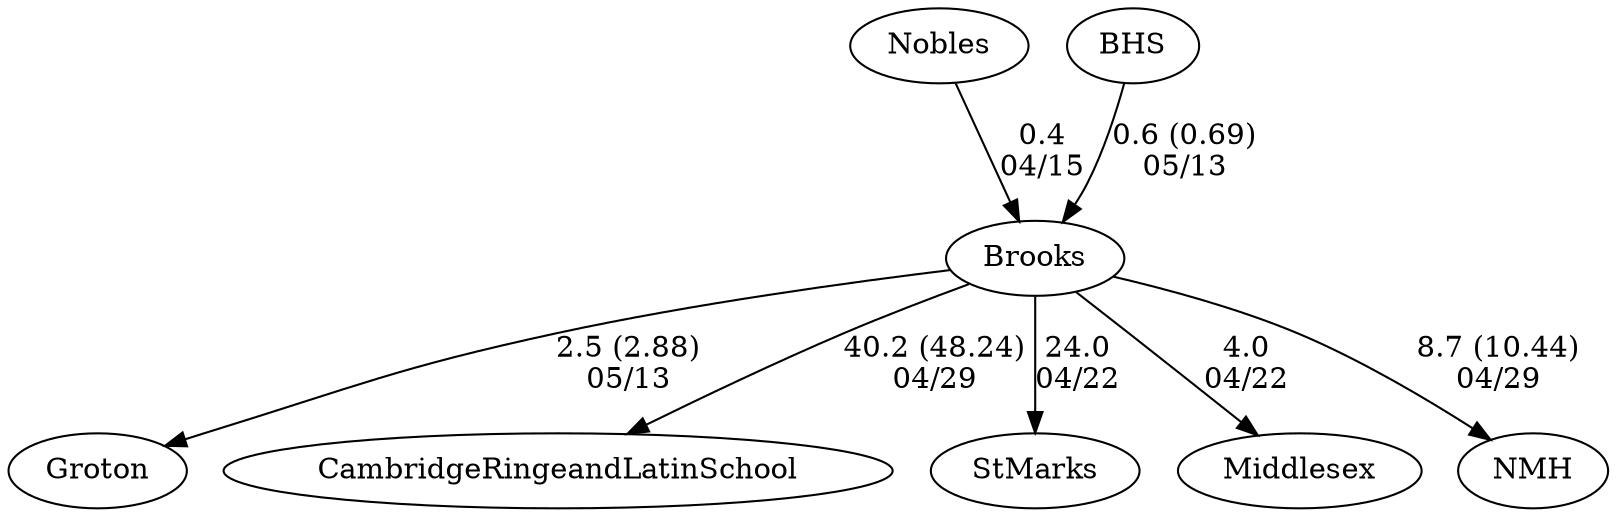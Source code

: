 digraph boys1foursBrooks {Groton [URL="boys1foursBrooksGroton.html"];CambridgeRingeandLatinSchool [URL="boys1foursBrooksCambridgeRingeandLatinSchool.html"];StMarks [URL="boys1foursBrooksStMarks.html"];Nobles [URL="boys1foursBrooksNobles.html"];Brooks [URL="boys1foursBrooksBrooks.html"];Middlesex [URL="boys1foursBrooksMiddlesex.html"];BHS [URL="boys1foursBrooksBHS.html"];NMH [URL="boys1foursBrooksNMH.html"];Brooks -> Middlesex[label="4.0
04/22", weight="96", tooltip="NEIRA Boys & Girls Fours,St. Marks vs. Brooks and Middlesex			
Distance: 1500m Conditions: A perfect day at Lake Quinsigamund, just gray enough for no pleasure boats and a tailwind that picked up a bit over the course of the racing period. Comments: Race order was G1-B4-G4-B3-G3-B2-G2-B1. Most races started a length over the line except for G2. Thank you to Brooks and Middlesex for coming to Worcester for some great racing.
None", URL="http://www.row2k.com/results/resultspage.cfm?UID=36741E74C58C544410744419A91809EC&cat=5", random="random"]; 
Brooks -> StMarks[label="24.0
04/22", weight="76", tooltip="NEIRA Boys & Girls Fours,St. Marks vs. Brooks and Middlesex			
Distance: 1500m Conditions: A perfect day at Lake Quinsigamund, just gray enough for no pleasure boats and a tailwind that picked up a bit over the course of the racing period. Comments: Race order was G1-B4-G4-B3-G3-B2-G2-B1. Most races started a length over the line except for G2. Thank you to Brooks and Middlesex for coming to Worcester for some great racing.
None", URL="http://www.row2k.com/results/resultspage.cfm?UID=36741E74C58C544410744419A91809EC&cat=5", random="random"]; 
Brooks -> NMH[label="8.7 (10.44)
04/29", weight="92", tooltip="NEIRA Boys & Girls Fours,Northfield Mount Hermon, Brooks School, Cambridge Rindge & Latin			
Distance: Approx. 1250 Conditions: Significant head current, course slightly under the full 1500 m. Calm water and occasional drizzle.
None", URL="http://www.row2k.com/results/resultspage.cfm?UID=6B0B61A81F7CAE8C8A32C8CDB18E91ED&cat=5", random="random"]; 
Brooks -> CambridgeRingeandLatinSchool[label="40.2 (48.24)
04/29", weight="60", tooltip="NEIRA Boys & Girls Fours,Northfield Mount Hermon, Brooks School, Cambridge Rindge & Latin			
Distance: Approx. 1250 Conditions: Significant head current, course slightly under the full 1500 m. Calm water and occasional drizzle.
None", URL="http://www.row2k.com/results/resultspage.cfm?UID=6B0B61A81F7CAE8C8A32C8CDB18E91ED&cat=5", random="random"]; 
BHS -> Brooks[label="0.6 (0.69)
05/13", weight="100", tooltip="NEIRA Boys Fours,Belmont Hill vs Brooks & Nobles			
Distance: 1300m Conditions: Gusty tail/cross-tail, which made for tricky aligning at the start, but great racing conditions. Terrific job by all the coxswains navigating three-across racing on the Powerhouse! Comments: The 2V4 race started slightly over the line. Thanks to Brooks & Groton for an exciting afternoon of tight racing!
None", URL="http://www.row2k.com/results/resultspage.cfm?UID=BB257C1BB6B51FDE5ADB9DC0DD1718AB&cat=1", random="random"]; 
Brooks -> Groton[label="2.5 (2.88)
05/13", weight="98", tooltip="NEIRA Boys Fours,Belmont Hill vs Brooks & Nobles			
Distance: 1300m Conditions: Gusty tail/cross-tail, which made for tricky aligning at the start, but great racing conditions. Terrific job by all the coxswains navigating three-across racing on the Powerhouse! Comments: The 2V4 race started slightly over the line. Thanks to Brooks & Groton for an exciting afternoon of tight racing!
None", URL="http://www.row2k.com/results/resultspage.cfm?UID=BB257C1BB6B51FDE5ADB9DC0DD1718AB&cat=1", random="random"]; 
Nobles -> Brooks[label="0.4
04/15", weight="100", tooltip="NEIRA Boys & Girls Fours,Brooks vs. Nobles			
Distance: 1500 Conditions: Moderate headwind throughout (5-8 mph) with some variability from race to race. Light chop. Comments: A beautiful day for early-spring racing. Thanks to a flexible, enthusiastic and impressive Nobles squad for making the trip up to Brooks. Good, clean racing across the board. Note that B4 and B5 were both started with their sterns on the starting line. 
Good luck Nobles on your season.
None", URL="http://www.row2k.com/results/resultspage.cfm?UID=6A52C3E2752BC9A886C53C3D6E7D2794&cat=5", random="random"]}
